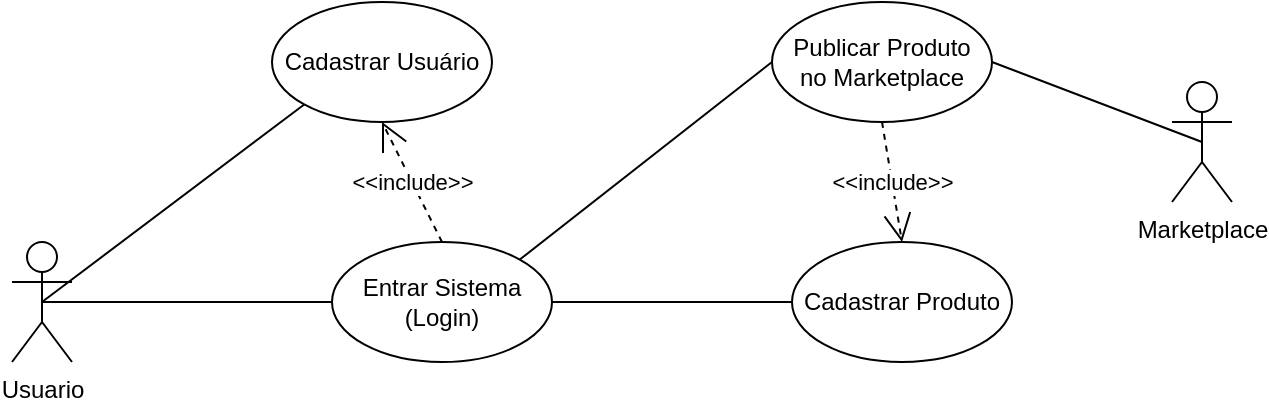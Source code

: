 <mxfile version="15.2.7" type="device"><diagram id="8N546zL08sClYtflnyl2" name="Page-1"><mxGraphModel dx="894" dy="614" grid="0" gridSize="10" guides="1" tooltips="1" connect="1" arrows="1" fold="1" page="1" pageScale="1" pageWidth="827" pageHeight="1169" math="0" shadow="0"><root><mxCell id="0"/><mxCell id="1" parent="0"/><mxCell id="sY0G9c-wdPLMXeWNMuR5-1" value="Usuario" style="shape=umlActor;verticalLabelPosition=bottom;verticalAlign=top;html=1;flipH=0;flipV=0;" parent="1" vertex="1"><mxGeometry x="40" y="210" width="30" height="60" as="geometry"/></mxCell><mxCell id="sY0G9c-wdPLMXeWNMuR5-3" value="Entrar Sistema&lt;br&gt;(Login)" style="ellipse;whiteSpace=wrap;html=1;" parent="1" vertex="1"><mxGeometry x="200" y="210" width="110" height="60" as="geometry"/></mxCell><mxCell id="sY0G9c-wdPLMXeWNMuR5-5" value="Cadastrar Usuário" style="ellipse;whiteSpace=wrap;html=1;" parent="1" vertex="1"><mxGeometry x="170" y="90" width="110" height="60" as="geometry"/></mxCell><mxCell id="sY0G9c-wdPLMXeWNMuR5-14" value="" style="endArrow=none;html=1;entryX=0;entryY=0.5;entryDx=0;entryDy=0;exitX=0.5;exitY=0.5;exitDx=0;exitDy=0;exitPerimeter=0;" parent="1" source="sY0G9c-wdPLMXeWNMuR5-1" target="sY0G9c-wdPLMXeWNMuR5-3" edge="1"><mxGeometry width="50" height="50" relative="1" as="geometry"><mxPoint x="70" y="240" as="sourcePoint"/><mxPoint x="130" y="220" as="targetPoint"/></mxGeometry></mxCell><mxCell id="sY0G9c-wdPLMXeWNMuR5-15" value="" style="endArrow=none;html=1;exitX=0.5;exitY=0.5;exitDx=0;exitDy=0;exitPerimeter=0;entryX=0;entryY=1;entryDx=0;entryDy=0;" parent="1" source="sY0G9c-wdPLMXeWNMuR5-1" target="sY0G9c-wdPLMXeWNMuR5-5" edge="1"><mxGeometry width="50" height="50" relative="1" as="geometry"><mxPoint x="70" y="200" as="sourcePoint"/><mxPoint x="130" y="100" as="targetPoint"/></mxGeometry></mxCell><mxCell id="sY0G9c-wdPLMXeWNMuR5-16" value="&amp;lt;&amp;lt;include&amp;gt;&amp;gt;" style="endArrow=open;endSize=12;dashed=1;html=1;entryX=0.5;entryY=1;entryDx=0;entryDy=0;exitX=0.5;exitY=0;exitDx=0;exitDy=0;" parent="1" source="sY0G9c-wdPLMXeWNMuR5-3" target="sY0G9c-wdPLMXeWNMuR5-5" edge="1"><mxGeometry width="160" relative="1" as="geometry"><mxPoint x="60" y="400" as="sourcePoint"/><mxPoint x="220" y="400" as="targetPoint"/></mxGeometry></mxCell><mxCell id="sY0G9c-wdPLMXeWNMuR5-17" value="Cadastrar Produto" style="ellipse;whiteSpace=wrap;html=1;" parent="1" vertex="1"><mxGeometry x="430" y="210" width="110" height="60" as="geometry"/></mxCell><mxCell id="sY0G9c-wdPLMXeWNMuR5-18" value="" style="endArrow=none;html=1;entryX=0;entryY=0.5;entryDx=0;entryDy=0;exitX=1;exitY=0.5;exitDx=0;exitDy=0;" parent="1" source="sY0G9c-wdPLMXeWNMuR5-3" target="sY0G9c-wdPLMXeWNMuR5-17" edge="1"><mxGeometry width="50" height="50" relative="1" as="geometry"><mxPoint x="65" y="250" as="sourcePoint"/><mxPoint x="170" y="220" as="targetPoint"/></mxGeometry></mxCell><mxCell id="sY0G9c-wdPLMXeWNMuR5-19" value="Publicar Produto&lt;br&gt;no Marketplace" style="ellipse;whiteSpace=wrap;html=1;" parent="1" vertex="1"><mxGeometry x="420" y="90" width="110" height="60" as="geometry"/></mxCell><mxCell id="sY0G9c-wdPLMXeWNMuR5-20" value="&amp;lt;&amp;lt;include&amp;gt;&amp;gt;" style="endArrow=open;endSize=12;dashed=1;html=1;exitX=0.5;exitY=1;exitDx=0;exitDy=0;entryX=0.5;entryY=0;entryDx=0;entryDy=0;" parent="1" source="sY0G9c-wdPLMXeWNMuR5-19" target="sY0G9c-wdPLMXeWNMuR5-17" edge="1"><mxGeometry width="160" relative="1" as="geometry"><mxPoint x="520" y="190" as="sourcePoint"/><mxPoint x="523" y="187" as="targetPoint"/></mxGeometry></mxCell><mxCell id="sY0G9c-wdPLMXeWNMuR5-21" value="Marketplace" style="shape=umlActor;verticalLabelPosition=bottom;verticalAlign=top;html=1;flipH=0;flipV=0;" parent="1" vertex="1"><mxGeometry x="620" y="130" width="30" height="60" as="geometry"/></mxCell><mxCell id="sY0G9c-wdPLMXeWNMuR5-22" value="" style="endArrow=none;html=1;entryX=0;entryY=0.5;entryDx=0;entryDy=0;exitX=1;exitY=0;exitDx=0;exitDy=0;" parent="1" source="sY0G9c-wdPLMXeWNMuR5-3" target="sY0G9c-wdPLMXeWNMuR5-19" edge="1"><mxGeometry width="50" height="50" relative="1" as="geometry"><mxPoint x="250" y="290" as="sourcePoint"/><mxPoint x="380" y="270" as="targetPoint"/></mxGeometry></mxCell><mxCell id="sY0G9c-wdPLMXeWNMuR5-23" value="" style="endArrow=none;html=1;entryX=0.5;entryY=0.5;entryDx=0;entryDy=0;exitX=1;exitY=0.5;exitDx=0;exitDy=0;entryPerimeter=0;" parent="1" source="sY0G9c-wdPLMXeWNMuR5-19" target="sY0G9c-wdPLMXeWNMuR5-21" edge="1"><mxGeometry width="50" height="50" relative="1" as="geometry"><mxPoint x="477.781" y="320.003" as="sourcePoint"/><mxPoint x="649.999" y="377.577" as="targetPoint"/></mxGeometry></mxCell></root></mxGraphModel></diagram></mxfile>